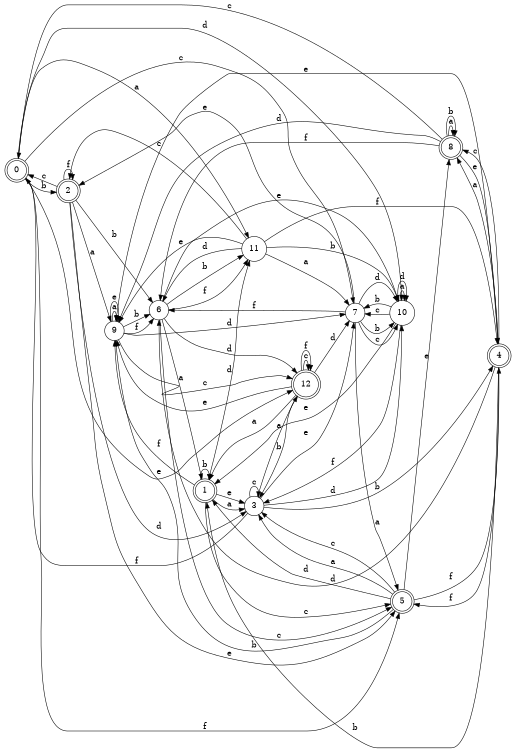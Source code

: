digraph n11_3 {
__start0 [label="" shape="none"];

rankdir=LR;
size="8,5";

s0 [style="rounded,filled", color="black", fillcolor="white" shape="doublecircle", label="0"];
s1 [style="rounded,filled", color="black", fillcolor="white" shape="doublecircle", label="1"];
s2 [style="rounded,filled", color="black", fillcolor="white" shape="doublecircle", label="2"];
s3 [style="filled", color="black", fillcolor="white" shape="circle", label="3"];
s4 [style="rounded,filled", color="black", fillcolor="white" shape="doublecircle", label="4"];
s5 [style="rounded,filled", color="black", fillcolor="white" shape="doublecircle", label="5"];
s6 [style="filled", color="black", fillcolor="white" shape="circle", label="6"];
s7 [style="filled", color="black", fillcolor="white" shape="circle", label="7"];
s8 [style="rounded,filled", color="black", fillcolor="white" shape="doublecircle", label="8"];
s9 [style="filled", color="black", fillcolor="white" shape="circle", label="9"];
s10 [style="filled", color="black", fillcolor="white" shape="circle", label="10"];
s11 [style="filled", color="black", fillcolor="white" shape="circle", label="11"];
s12 [style="rounded,filled", color="black", fillcolor="white" shape="doublecircle", label="12"];
s0 -> s11 [label="a"];
s0 -> s2 [label="b"];
s0 -> s7 [label="c"];
s0 -> s10 [label="d"];
s0 -> s12 [label="e"];
s0 -> s5 [label="f"];
s1 -> s3 [label="a"];
s1 -> s1 [label="b"];
s1 -> s5 [label="c"];
s1 -> s11 [label="d"];
s1 -> s3 [label="e"];
s1 -> s9 [label="f"];
s2 -> s9 [label="a"];
s2 -> s6 [label="b"];
s2 -> s0 [label="c"];
s2 -> s3 [label="d"];
s2 -> s5 [label="e"];
s2 -> s2 [label="f"];
s3 -> s12 [label="a"];
s3 -> s4 [label="b"];
s3 -> s3 [label="c"];
s3 -> s10 [label="d"];
s3 -> s7 [label="e"];
s3 -> s0 [label="f"];
s4 -> s8 [label="a"];
s4 -> s1 [label="b"];
s4 -> s8 [label="c"];
s4 -> s6 [label="d"];
s4 -> s9 [label="e"];
s4 -> s5 [label="f"];
s5 -> s3 [label="a"];
s5 -> s9 [label="b"];
s5 -> s3 [label="c"];
s5 -> s1 [label="d"];
s5 -> s8 [label="e"];
s5 -> s4 [label="f"];
s6 -> s1 [label="a"];
s6 -> s11 [label="b"];
s6 -> s5 [label="c"];
s6 -> s12 [label="d"];
s6 -> s10 [label="e"];
s6 -> s11 [label="f"];
s7 -> s5 [label="a"];
s7 -> s10 [label="b"];
s7 -> s10 [label="c"];
s7 -> s10 [label="d"];
s7 -> s2 [label="e"];
s7 -> s6 [label="f"];
s8 -> s8 [label="a"];
s8 -> s8 [label="b"];
s8 -> s0 [label="c"];
s8 -> s9 [label="d"];
s8 -> s4 [label="e"];
s8 -> s6 [label="f"];
s9 -> s9 [label="a"];
s9 -> s6 [label="b"];
s9 -> s12 [label="c"];
s9 -> s7 [label="d"];
s9 -> s9 [label="e"];
s9 -> s6 [label="f"];
s10 -> s10 [label="a"];
s10 -> s7 [label="b"];
s10 -> s7 [label="c"];
s10 -> s10 [label="d"];
s10 -> s1 [label="e"];
s10 -> s3 [label="f"];
s11 -> s7 [label="a"];
s11 -> s10 [label="b"];
s11 -> s2 [label="c"];
s11 -> s6 [label="d"];
s11 -> s9 [label="e"];
s11 -> s4 [label="f"];
s12 -> s1 [label="a"];
s12 -> s3 [label="b"];
s12 -> s12 [label="c"];
s12 -> s7 [label="d"];
s12 -> s9 [label="e"];
s12 -> s12 [label="f"];

}